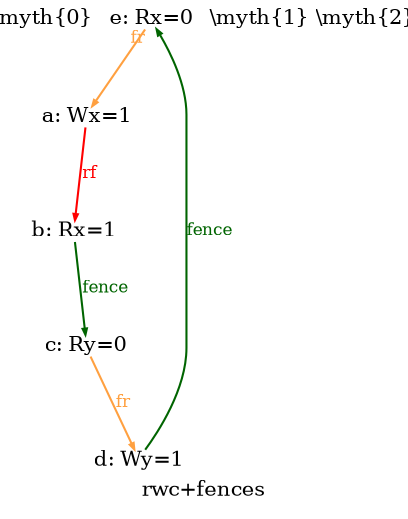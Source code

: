 /* Generated, do not edit, edit img/rwc+syncs.litmus instead */
digraph G {

splines=spline;

/* legend */
fontsize=10;
label="rwc+fences";


/* the unlocked events */
proc0_label_node [shape=none, fontsize=10, label="\\myth{0}", pos="1.000000,0.588000!", fixedsize=true, width=0.455000, height=0.091875]
eiid0 [label="a: Wx=1", shape="none", fontsize=10, pos="1.000000,0.367500!", fixedsize="true", height="0.138889", width="0.486111"];
proc1_label_node [shape=none, fontsize=10, label="\\myth{1}", pos="1.700000,0.588000!", fixedsize=true, width=0.455000, height=0.091875]
eiid1 [label="b: Rx=1", shape="none", fontsize=10, pos="1.700000,0.367500!", fixedsize="true", height="0.138889", width="0.486111"];
eiid2 [label="c: Ry=0", shape="none", fontsize=10, pos="1.700000,0.000000!", fixedsize="true", height="0.138889", width="0.486111"];
proc2_label_node [shape=none, fontsize=10, label="\\myth{2}", pos="2.400000,0.588000!", fixedsize=true, width=0.455000, height=0.091875]
eiid3 [label="d: Wy=1", shape="none", fontsize=10, pos="2.400000,0.367500!", fixedsize="true", height="0.138889", width="0.486111"];
eiid4 [label="e: Rx=0", shape="none", fontsize=10, pos="2.400000,0.000000!", fixedsize="true", height="0.138889", width="0.486111"];

/* the intra_causality_data edges */


/* the intra_causality_control edges */

/* the poi edges */
/* the rfmap edges */
eiid0 -> eiid1 [label="rf", color="red", fontcolor="red", fontsize=8, arrowsize="0.300000"];


/* The viewed-before edges */
eiid2 -> eiid3 [label="fr", color="#ffa040", fontcolor="#ffa040", fontsize=8, arrowsize="0.300000"];
eiid4 -> eiid0 [taillabel="fr", color="#ffa040", fontcolor="#ffa040", fontsize=8, arrowsize="0.300000"];
eiid1 -> eiid2 [label="fence", color="darkgreen", fontcolor="darkgreen", fontsize=8, arrowsize="0.300000"];
eiid4 -> eiid3 [label="fence", color="darkgreen", fontcolor="darkgreen", fontsize=8, arrowsize="0.300000", dir="back"];
}
